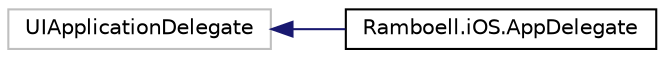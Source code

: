 digraph "Graphical Class Hierarchy"
{
  edge [fontname="Helvetica",fontsize="10",labelfontname="Helvetica",labelfontsize="10"];
  node [fontname="Helvetica",fontsize="10",shape=record];
  rankdir="LR";
  Node15 [label="UIApplicationDelegate",height=0.2,width=0.4,color="grey75", fillcolor="white", style="filled"];
  Node15 -> Node0 [dir="back",color="midnightblue",fontsize="10",style="solid",fontname="Helvetica"];
  Node0 [label="Ramboell.iOS.AppDelegate",height=0.2,width=0.4,color="black", fillcolor="white", style="filled",URL="$class_ramboell_1_1i_o_s_1_1_app_delegate.html"];
}
